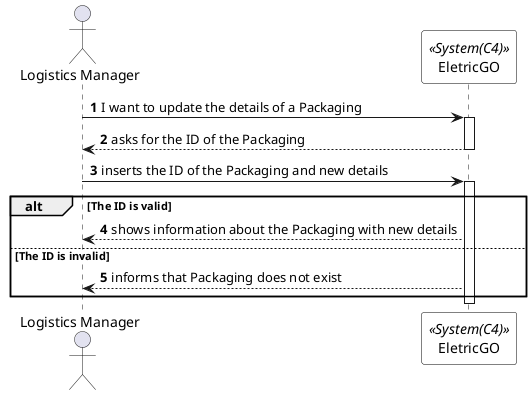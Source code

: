 @startuml updatePackagingSSD
autonumber

skinparam sequence {
ParticipantBorderColor black
ParticipantBackgroundColor white
}

actor "Logistics Manager" as admin
participant EletricGO as system <<System(C4)>>


admin -> system: I want to update the details of a Packaging
activate system

system --> admin: asks for the ID of the Packaging
deactivate system

admin -> system: inserts the ID of the Packaging and new details
activate system

alt The ID is valid
system --> admin: shows information about the Packaging with new details

else The ID is invalid
system --> admin: informs that Packaging does not exist

end

deactivate system
deactivate admin

@enduml
